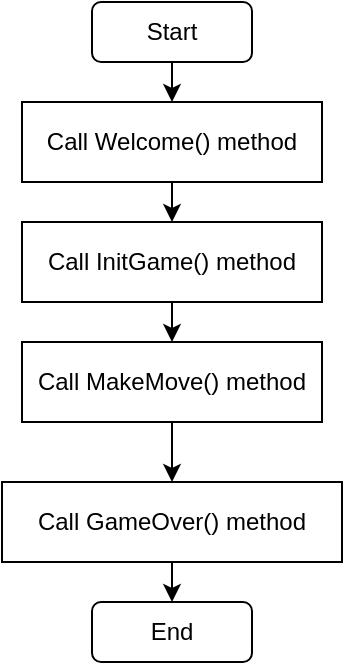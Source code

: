 <mxfile>
    <diagram id="F2QloxTw4qLtaRo8RxWE" name="Страница 1">
        <mxGraphModel dx="1674" dy="726" grid="1" gridSize="10" guides="1" tooltips="1" connect="1" arrows="1" fold="1" page="1" pageScale="1" pageWidth="827" pageHeight="1169" math="0" shadow="0">
            <root>
                <mxCell id="0"/>
                <mxCell id="1" parent="0"/>
                <mxCell id="4" style="edgeStyle=none;html=1;entryX=0.5;entryY=0;entryDx=0;entryDy=0;" edge="1" parent="1" source="2" target="3">
                    <mxGeometry relative="1" as="geometry"/>
                </mxCell>
                <mxCell id="2" value="Start" style="rounded=1;whiteSpace=wrap;html=1;" vertex="1" parent="1">
                    <mxGeometry x="392" y="263" width="80" height="30" as="geometry"/>
                </mxCell>
                <mxCell id="8" style="edgeStyle=none;html=1;entryX=0.5;entryY=0;entryDx=0;entryDy=0;" edge="1" parent="1" source="3" target="5">
                    <mxGeometry relative="1" as="geometry"/>
                </mxCell>
                <mxCell id="3" value="Call Welcome() method" style="rounded=0;whiteSpace=wrap;html=1;" vertex="1" parent="1">
                    <mxGeometry x="357" y="313" width="150" height="40" as="geometry"/>
                </mxCell>
                <mxCell id="10" style="edgeStyle=none;html=1;entryX=0.5;entryY=0;entryDx=0;entryDy=0;" edge="1" parent="1" source="5" target="9">
                    <mxGeometry relative="1" as="geometry">
                        <mxPoint x="432" y="430" as="targetPoint"/>
                    </mxGeometry>
                </mxCell>
                <mxCell id="5" value="Call InitGame() method" style="rounded=0;whiteSpace=wrap;html=1;" vertex="1" parent="1">
                    <mxGeometry x="357" y="373" width="150" height="40" as="geometry"/>
                </mxCell>
                <mxCell id="12" style="edgeStyle=none;html=1;entryX=0.5;entryY=0;entryDx=0;entryDy=0;" edge="1" parent="1" source="9" target="11">
                    <mxGeometry relative="1" as="geometry"/>
                </mxCell>
                <mxCell id="9" value="&lt;font style=&quot;font-size: 12px&quot;&gt;Call&amp;nbsp;&lt;span style=&quot;background-color: rgb(255 , 255 , 255)&quot;&gt;MakeMove()&lt;/span&gt;&lt;span&gt;&amp;nbsp;method&lt;/span&gt;&lt;/font&gt;" style="rounded=0;whiteSpace=wrap;html=1;" vertex="1" parent="1">
                    <mxGeometry x="357" y="433" width="150" height="40" as="geometry"/>
                </mxCell>
                <mxCell id="14" style="edgeStyle=none;html=1;entryX=0.5;entryY=0;entryDx=0;entryDy=0;" edge="1" parent="1" source="11" target="13">
                    <mxGeometry relative="1" as="geometry"/>
                </mxCell>
                <mxCell id="11" value="&lt;font&gt;Call&amp;nbsp;&lt;span style=&quot;background-color: rgb(255 , 255 , 255)&quot;&gt;&lt;font style=&quot;font-size: 12px&quot;&gt;GameOver&lt;/font&gt;&lt;/span&gt;&lt;/font&gt;&lt;span style=&quot;background-color: rgb(255 , 255 , 255)&quot;&gt;()&lt;/span&gt;&lt;span&gt;&amp;nbsp;method&lt;/span&gt;" style="rounded=0;whiteSpace=wrap;html=1;" vertex="1" parent="1">
                    <mxGeometry x="347" y="503" width="170" height="40" as="geometry"/>
                </mxCell>
                <mxCell id="13" value="End" style="rounded=1;whiteSpace=wrap;html=1;" vertex="1" parent="1">
                    <mxGeometry x="392" y="563" width="80" height="30" as="geometry"/>
                </mxCell>
            </root>
        </mxGraphModel>
    </diagram>
</mxfile>